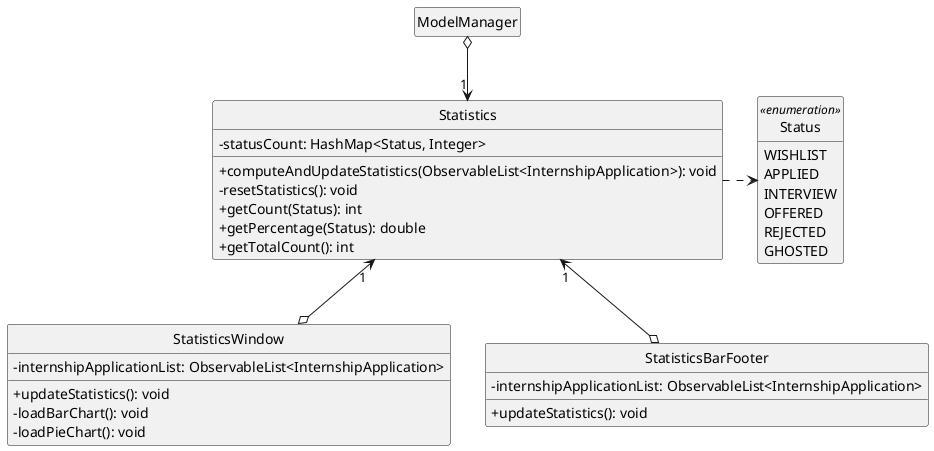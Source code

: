 @startuml

hide circle
hide empty members
skinparam classAttributeIconSize 0


Class ModelManager {
}

Class Statistics {
    - statusCount: HashMap<Status, Integer>
    + computeAndUpdateStatistics(ObservableList<InternshipApplication>): void
    - resetStatistics(): void
    + getCount(Status): int
    + getPercentage(Status): double
    + getTotalCount(): int
}

Class StatisticsWindow {
    - internshipApplicationList: ObservableList<InternshipApplication>
    + updateStatistics(): void
    - loadBarChart(): void
    - loadPieChart(): void
}

Class StatisticsBarFooter {
    - internshipApplicationList: ObservableList<InternshipApplication>
    + updateStatistics(): void
}

enum Status <<enumeration>> {
    WISHLIST
    APPLIED
    INTERVIEW
    OFFERED
    REJECTED
    GHOSTED
}

ModelManager o--> "1" Statistics

Statistics .right.> Status

StatisticsWindow o-up-> "1" Statistics
StatisticsBarFooter o-up-> "1" Statistics


@enduml
